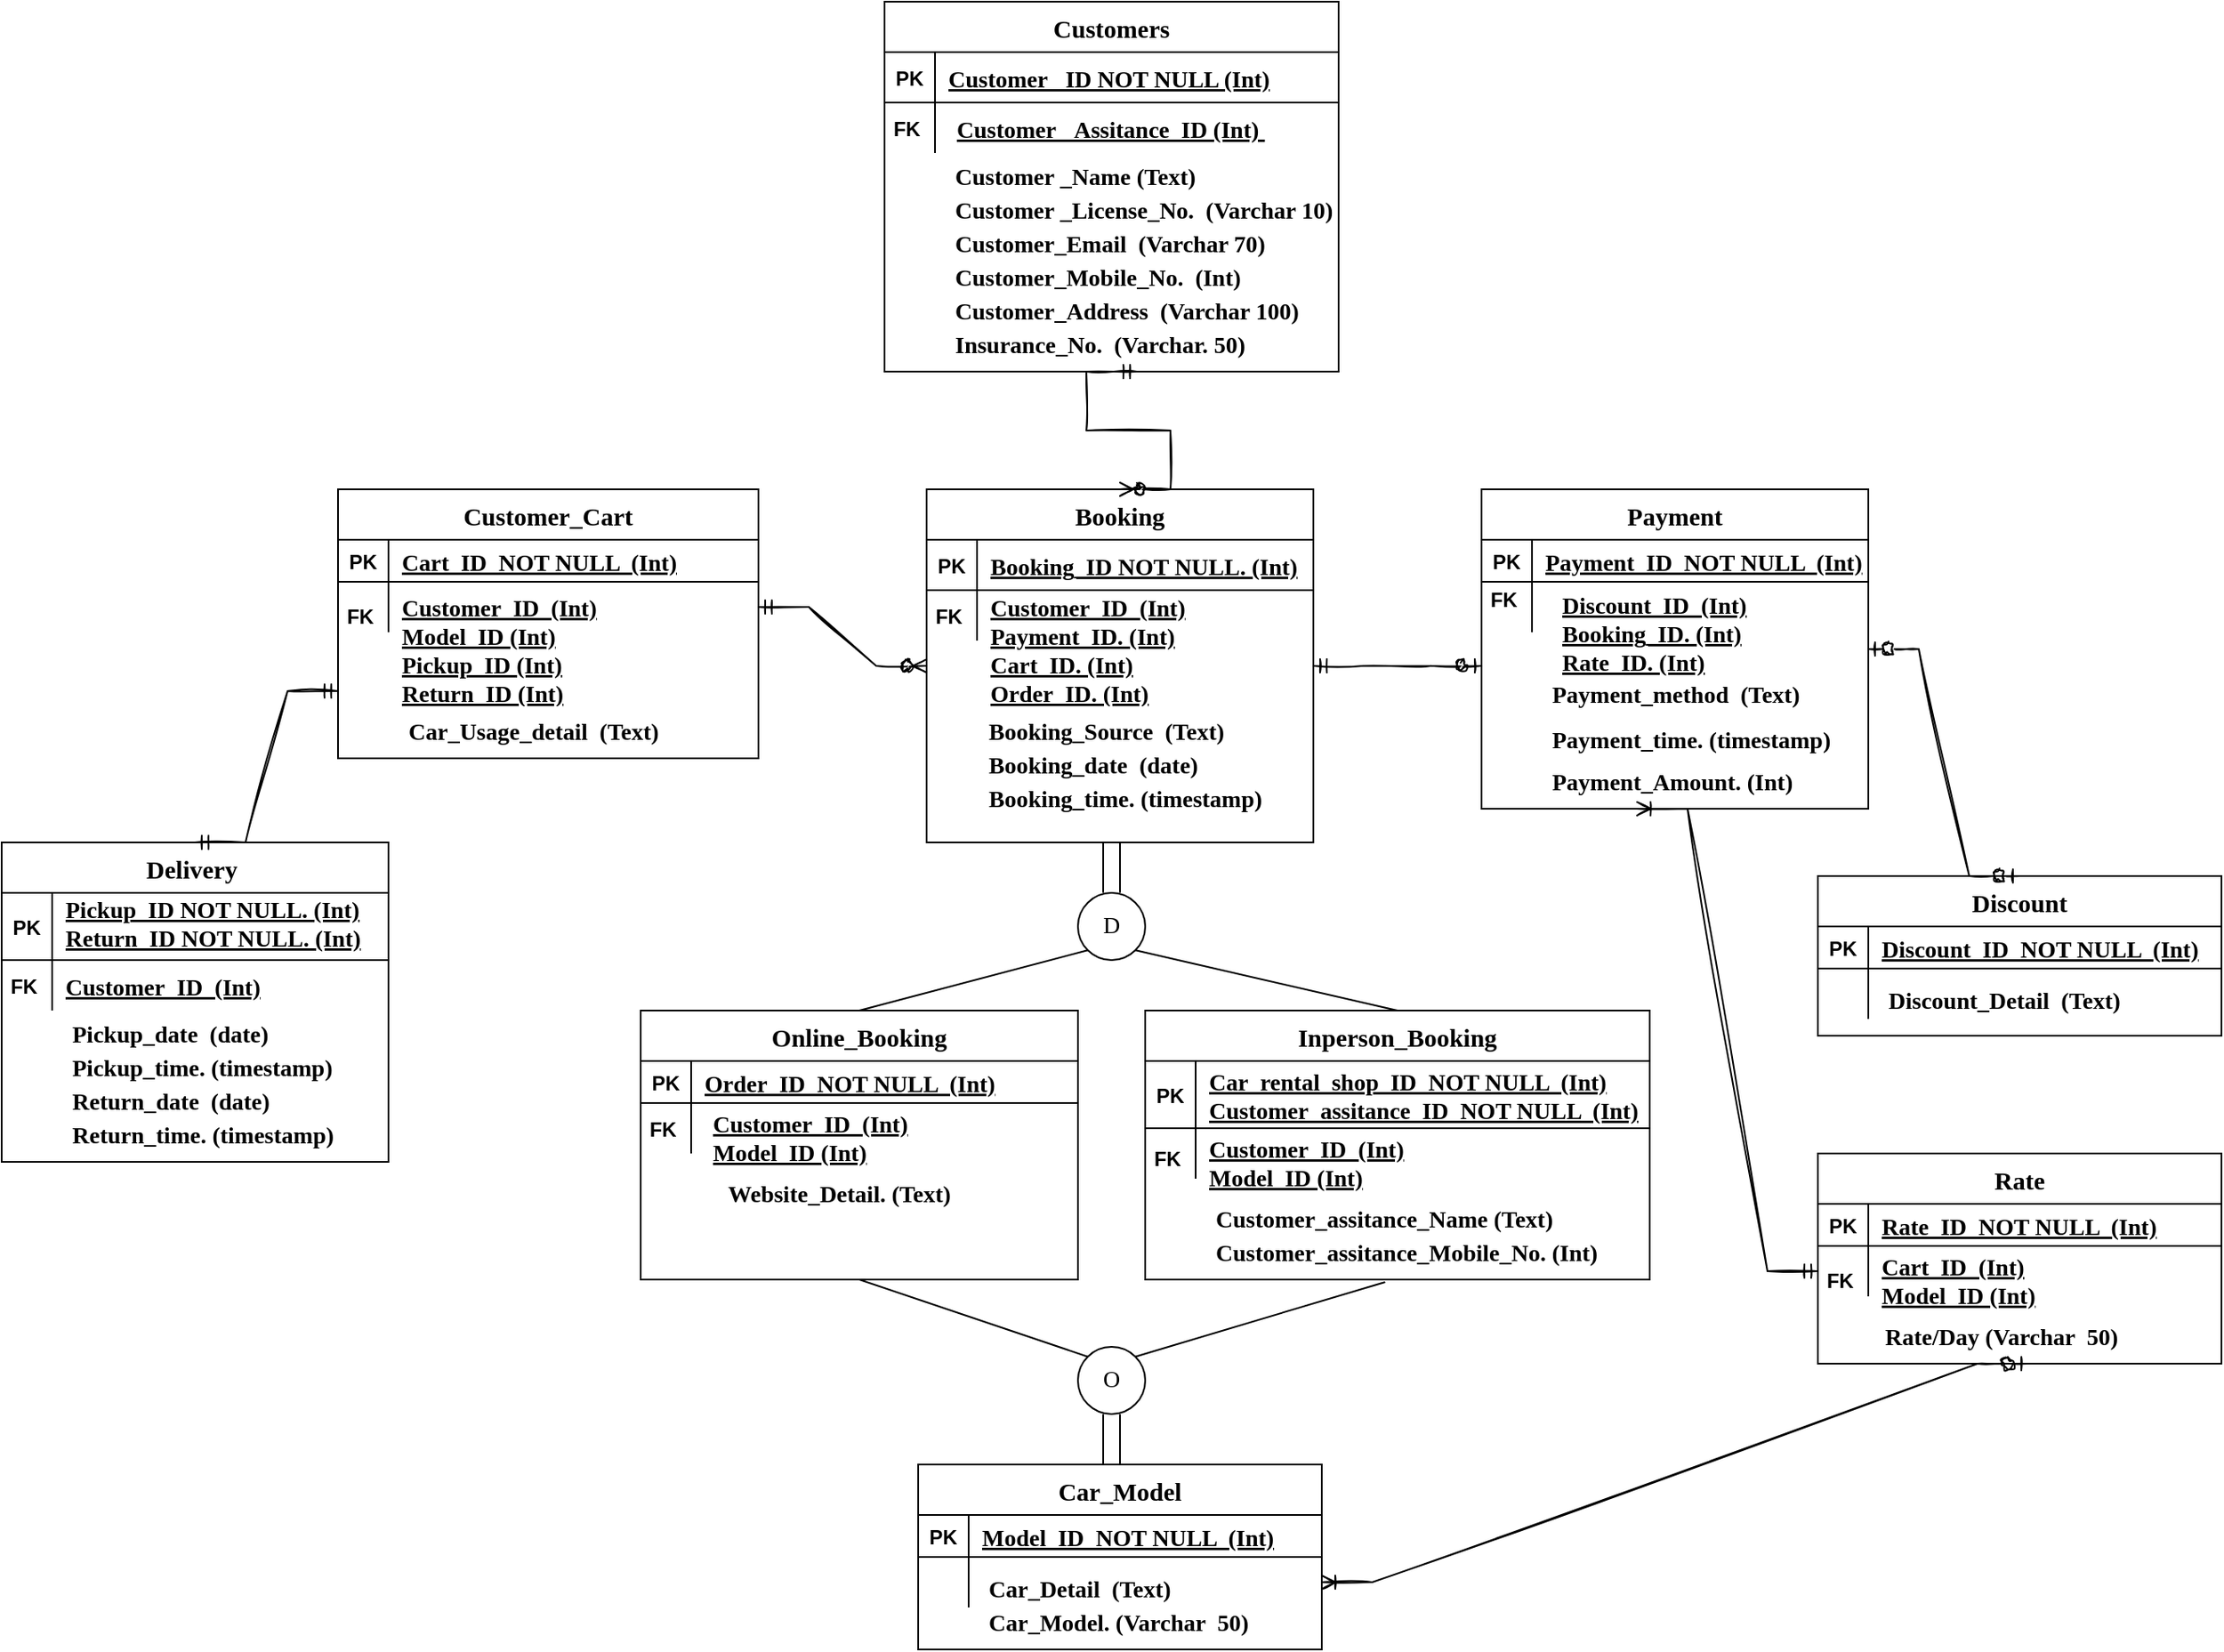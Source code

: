 <mxfile version="20.3.7" type="github">
  <diagram id="R2lEEEUBdFMjLlhIrx00" name="Page-1">
    <mxGraphModel dx="1483" dy="994" grid="1" gridSize="10" guides="1" tooltips="1" connect="1" arrows="1" fold="1" page="1" pageScale="1" pageWidth="1700" pageHeight="1100" math="0" shadow="0" extFonts="Permanent Marker^https://fonts.googleapis.com/css?family=Permanent+Marker">
      <root>
        <mxCell id="0" />
        <mxCell id="1" parent="0" />
        <mxCell id="C-vyLk0tnHw3VtMMgP7b-23" value="Customers" style="shape=table;startSize=30;container=1;collapsible=1;childLayout=tableLayout;fixedRows=1;rowLines=0;fontStyle=1;align=center;resizeLast=1;fontFamily=Times New Roman;fontSize=15;strokeColor=default;swimlaneLine=1;rounded=0;sketch=0;" parent="1" vertex="1">
          <mxGeometry x="565" width="270" height="220" as="geometry" />
        </mxCell>
        <mxCell id="C-vyLk0tnHw3VtMMgP7b-24" value="" style="shape=partialRectangle;collapsible=0;dropTarget=0;pointerEvents=0;fillColor=none;points=[[0,0.5],[1,0.5]];portConstraint=eastwest;top=0;left=0;right=0;bottom=1;" parent="C-vyLk0tnHw3VtMMgP7b-23" vertex="1">
          <mxGeometry y="30" width="270" height="30" as="geometry" />
        </mxCell>
        <mxCell id="C-vyLk0tnHw3VtMMgP7b-25" value="PK" style="shape=partialRectangle;overflow=hidden;connectable=0;fillColor=none;top=0;left=0;bottom=0;right=0;fontStyle=1;" parent="C-vyLk0tnHw3VtMMgP7b-24" vertex="1">
          <mxGeometry width="30" height="30" as="geometry">
            <mxRectangle width="30" height="30" as="alternateBounds" />
          </mxGeometry>
        </mxCell>
        <mxCell id="C-vyLk0tnHw3VtMMgP7b-26" value="Customer _ID NOT NULL (Int)" style="shape=partialRectangle;overflow=hidden;connectable=0;fillColor=none;top=0;left=0;bottom=0;right=0;align=left;spacingLeft=6;fontStyle=5;fontFamily=Times New Roman;fontSize=14;" parent="C-vyLk0tnHw3VtMMgP7b-24" vertex="1">
          <mxGeometry x="30" width="240" height="30" as="geometry">
            <mxRectangle width="240" height="30" as="alternateBounds" />
          </mxGeometry>
        </mxCell>
        <mxCell id="C-vyLk0tnHw3VtMMgP7b-27" value="" style="shape=partialRectangle;collapsible=0;dropTarget=0;pointerEvents=0;fillColor=none;points=[[0,0.5],[1,0.5]];portConstraint=eastwest;top=0;left=0;right=0;bottom=0;" parent="C-vyLk0tnHw3VtMMgP7b-23" vertex="1">
          <mxGeometry y="60" width="270" height="30" as="geometry" />
        </mxCell>
        <mxCell id="C-vyLk0tnHw3VtMMgP7b-28" value="" style="shape=partialRectangle;overflow=hidden;connectable=0;fillColor=none;top=0;left=0;bottom=0;right=0;" parent="C-vyLk0tnHw3VtMMgP7b-27" vertex="1">
          <mxGeometry width="30" height="30" as="geometry">
            <mxRectangle width="30" height="30" as="alternateBounds" />
          </mxGeometry>
        </mxCell>
        <mxCell id="C-vyLk0tnHw3VtMMgP7b-29" value="" style="shape=partialRectangle;overflow=hidden;connectable=0;fillColor=none;top=0;left=0;bottom=0;right=0;align=left;spacingLeft=6;" parent="C-vyLk0tnHw3VtMMgP7b-27" vertex="1">
          <mxGeometry x="30" width="240" height="30" as="geometry">
            <mxRectangle width="240" height="30" as="alternateBounds" />
          </mxGeometry>
        </mxCell>
        <mxCell id="BUFZrPtzkMFwAn0xN74M-5" value="FK " style="shape=partialRectangle;overflow=hidden;connectable=0;fillColor=none;top=0;left=0;bottom=0;right=0;fontStyle=1;" vertex="1" parent="1">
          <mxGeometry x="565" y="60" width="30" height="30" as="geometry">
            <mxRectangle width="30" height="30" as="alternateBounds" />
          </mxGeometry>
        </mxCell>
        <mxCell id="BUFZrPtzkMFwAn0xN74M-6" value="Customer _Assitance_ID (Int) " style="shape=partialRectangle;overflow=hidden;connectable=0;fillColor=none;top=0;left=0;bottom=0;right=0;align=left;spacingLeft=6;fontStyle=5;fontFamily=Times New Roman;fontSize=14;" vertex="1" parent="1">
          <mxGeometry x="600" y="60" width="220" height="30" as="geometry">
            <mxRectangle width="220" height="30" as="alternateBounds" />
          </mxGeometry>
        </mxCell>
        <mxCell id="BUFZrPtzkMFwAn0xN74M-53" value="Customer _Name (Text)" style="text;html=1;strokeColor=none;fillColor=none;align=left;verticalAlign=middle;whiteSpace=wrap;rounded=0;fontFamily=Times New Roman;fontStyle=1;fontSize=14;" vertex="1" parent="1">
          <mxGeometry x="605" y="90" width="220" height="30" as="geometry" />
        </mxCell>
        <mxCell id="BUFZrPtzkMFwAn0xN74M-55" value="Customer _License_No. &amp;nbsp;(Varchar 10)" style="text;html=1;strokeColor=none;fillColor=none;align=left;verticalAlign=middle;whiteSpace=wrap;rounded=0;fontFamily=Times New Roman;fontSize=14;fontStyle=1" vertex="1" parent="1">
          <mxGeometry x="605" y="110" width="235" height="30" as="geometry" />
        </mxCell>
        <mxCell id="BUFZrPtzkMFwAn0xN74M-56" value="Customer_Email &amp;nbsp;(Varchar 70)" style="text;html=1;strokeColor=none;fillColor=none;align=left;verticalAlign=middle;whiteSpace=wrap;rounded=0;fontFamily=Times New Roman;fontStyle=1;fontSize=14;" vertex="1" parent="1">
          <mxGeometry x="605" y="130" width="220" height="30" as="geometry" />
        </mxCell>
        <mxCell id="BUFZrPtzkMFwAn0xN74M-58" value="Customer_Mobile_No. &amp;nbsp;(Int)" style="text;html=1;strokeColor=none;fillColor=none;align=left;verticalAlign=middle;whiteSpace=wrap;rounded=0;fontFamily=Times New Roman;fontSize=14;fontStyle=1" vertex="1" parent="1">
          <mxGeometry x="605" y="150" width="220" height="30" as="geometry" />
        </mxCell>
        <mxCell id="BUFZrPtzkMFwAn0xN74M-59" value="Customer_Address &amp;nbsp;(Varchar 100)" style="text;html=1;strokeColor=none;fillColor=none;align=left;verticalAlign=middle;whiteSpace=wrap;rounded=0;fontFamily=Times New Roman;fontStyle=1;fontSize=14;" vertex="1" parent="1">
          <mxGeometry x="605" y="170" width="220" height="30" as="geometry" />
        </mxCell>
        <mxCell id="BUFZrPtzkMFwAn0xN74M-60" value="Insurance_No. &amp;nbsp;(Varchar. 50)" style="text;html=1;strokeColor=none;fillColor=none;align=left;verticalAlign=middle;whiteSpace=wrap;rounded=0;fontFamily=Times New Roman;fontSize=14;fontStyle=1" vertex="1" parent="1">
          <mxGeometry x="605" y="190" width="220" height="30" as="geometry" />
        </mxCell>
        <mxCell id="BUFZrPtzkMFwAn0xN74M-64" value="Booking" style="shape=table;startSize=30;container=1;collapsible=1;childLayout=tableLayout;fixedRows=1;rowLines=0;fontStyle=1;align=center;resizeLast=1;fontFamily=Times New Roman;fontSize=15;" vertex="1" parent="1">
          <mxGeometry x="590" y="290" width="230" height="210" as="geometry" />
        </mxCell>
        <mxCell id="BUFZrPtzkMFwAn0xN74M-65" value="" style="shape=partialRectangle;collapsible=0;dropTarget=0;pointerEvents=0;fillColor=none;points=[[0,0.5],[1,0.5]];portConstraint=eastwest;top=0;left=0;right=0;bottom=1;" vertex="1" parent="BUFZrPtzkMFwAn0xN74M-64">
          <mxGeometry y="30" width="230" height="30" as="geometry" />
        </mxCell>
        <mxCell id="BUFZrPtzkMFwAn0xN74M-66" value="PK" style="shape=partialRectangle;overflow=hidden;connectable=0;fillColor=none;top=0;left=0;bottom=0;right=0;fontStyle=1;" vertex="1" parent="BUFZrPtzkMFwAn0xN74M-65">
          <mxGeometry width="30" height="30" as="geometry">
            <mxRectangle width="30" height="30" as="alternateBounds" />
          </mxGeometry>
        </mxCell>
        <mxCell id="BUFZrPtzkMFwAn0xN74M-67" value="Booking_ID NOT NULL. (Int)" style="shape=partialRectangle;overflow=hidden;connectable=0;fillColor=none;top=0;left=0;bottom=0;right=0;align=left;spacingLeft=6;fontStyle=5;fontFamily=Times New Roman;fontSize=14;" vertex="1" parent="BUFZrPtzkMFwAn0xN74M-65">
          <mxGeometry x="30" width="200" height="30" as="geometry">
            <mxRectangle width="200" height="30" as="alternateBounds" />
          </mxGeometry>
        </mxCell>
        <mxCell id="BUFZrPtzkMFwAn0xN74M-68" value="" style="shape=partialRectangle;collapsible=0;dropTarget=0;pointerEvents=0;fillColor=none;points=[[0,0.5],[1,0.5]];portConstraint=eastwest;top=0;left=0;right=0;bottom=0;" vertex="1" parent="BUFZrPtzkMFwAn0xN74M-64">
          <mxGeometry y="60" width="230" height="30" as="geometry" />
        </mxCell>
        <mxCell id="BUFZrPtzkMFwAn0xN74M-69" value="" style="shape=partialRectangle;overflow=hidden;connectable=0;fillColor=none;top=0;left=0;bottom=0;right=0;" vertex="1" parent="BUFZrPtzkMFwAn0xN74M-68">
          <mxGeometry width="30" height="30" as="geometry">
            <mxRectangle width="30" height="30" as="alternateBounds" />
          </mxGeometry>
        </mxCell>
        <mxCell id="BUFZrPtzkMFwAn0xN74M-70" value="" style="shape=partialRectangle;overflow=hidden;connectable=0;fillColor=none;top=0;left=0;bottom=0;right=0;align=left;spacingLeft=6;" vertex="1" parent="BUFZrPtzkMFwAn0xN74M-68">
          <mxGeometry x="30" width="200" height="30" as="geometry">
            <mxRectangle width="200" height="30" as="alternateBounds" />
          </mxGeometry>
        </mxCell>
        <mxCell id="BUFZrPtzkMFwAn0xN74M-71" value="FK " style="shape=partialRectangle;overflow=hidden;connectable=0;fillColor=none;top=0;left=0;bottom=0;right=0;fontStyle=1;" vertex="1" parent="1">
          <mxGeometry x="590" y="350" width="30" height="30" as="geometry">
            <mxRectangle width="30" height="30" as="alternateBounds" />
          </mxGeometry>
        </mxCell>
        <mxCell id="BUFZrPtzkMFwAn0xN74M-72" value="Customer_ID  (Int)&#xa;Payment_ID. (Int)&#xa;Cart_ID. (Int)&#xa;Order_ID. (Int)" style="shape=partialRectangle;overflow=hidden;connectable=0;fillColor=none;top=0;left=0;bottom=0;right=0;align=left;spacingLeft=6;fontStyle=5;fontFamily=Times New Roman;fontSize=14;" vertex="1" parent="1">
          <mxGeometry x="620" y="350" width="190" height="70" as="geometry">
            <mxRectangle width="220" height="30" as="alternateBounds" />
          </mxGeometry>
        </mxCell>
        <mxCell id="BUFZrPtzkMFwAn0xN74M-111" value="Booking_Source &amp;nbsp;(Text)" style="text;html=1;strokeColor=none;fillColor=none;align=left;verticalAlign=middle;whiteSpace=wrap;rounded=0;fontFamily=Times New Roman;fontStyle=1;fontSize=14;" vertex="1" parent="1">
          <mxGeometry x="625" y="420" width="210" height="30" as="geometry" />
        </mxCell>
        <mxCell id="BUFZrPtzkMFwAn0xN74M-112" value="Booking_date &amp;nbsp;(date)" style="text;html=1;strokeColor=none;fillColor=none;align=left;verticalAlign=middle;whiteSpace=wrap;rounded=0;fontFamily=Times New Roman;fontStyle=1;fontSize=14;" vertex="1" parent="1">
          <mxGeometry x="625" y="440" width="220" height="30" as="geometry" />
        </mxCell>
        <mxCell id="BUFZrPtzkMFwAn0xN74M-113" value="Booking_time. (timestamp)" style="text;html=1;strokeColor=none;fillColor=none;align=left;verticalAlign=middle;whiteSpace=wrap;rounded=0;fontFamily=Times New Roman;fontStyle=1;fontSize=14;" vertex="1" parent="1">
          <mxGeometry x="625" y="460" width="220" height="30" as="geometry" />
        </mxCell>
        <mxCell id="BUFZrPtzkMFwAn0xN74M-145" value="Payment" style="shape=table;startSize=30;container=1;collapsible=1;childLayout=tableLayout;fixedRows=1;rowLines=0;fontStyle=1;align=center;resizeLast=1;fontFamily=Times New Roman;fontSize=15;" vertex="1" parent="1">
          <mxGeometry x="920" y="290" width="230" height="190" as="geometry" />
        </mxCell>
        <mxCell id="BUFZrPtzkMFwAn0xN74M-146" value="" style="shape=partialRectangle;collapsible=0;dropTarget=0;pointerEvents=0;fillColor=none;points=[[0,0.5],[1,0.5]];portConstraint=eastwest;top=0;left=0;right=0;bottom=1;" vertex="1" parent="BUFZrPtzkMFwAn0xN74M-145">
          <mxGeometry y="30" width="230" height="25" as="geometry" />
        </mxCell>
        <mxCell id="BUFZrPtzkMFwAn0xN74M-147" value="PK" style="shape=partialRectangle;overflow=hidden;connectable=0;fillColor=none;top=0;left=0;bottom=0;right=0;fontStyle=1;" vertex="1" parent="BUFZrPtzkMFwAn0xN74M-146">
          <mxGeometry width="30" height="25" as="geometry">
            <mxRectangle width="30" height="25" as="alternateBounds" />
          </mxGeometry>
        </mxCell>
        <mxCell id="BUFZrPtzkMFwAn0xN74M-148" value="Payment_ID  NOT NULL  (Int)" style="shape=partialRectangle;overflow=hidden;connectable=0;fillColor=none;top=0;left=0;bottom=0;right=0;align=left;spacingLeft=6;fontStyle=5;fontFamily=Times New Roman;fontSize=14;" vertex="1" parent="BUFZrPtzkMFwAn0xN74M-146">
          <mxGeometry x="30" width="200" height="25" as="geometry">
            <mxRectangle width="200" height="25" as="alternateBounds" />
          </mxGeometry>
        </mxCell>
        <mxCell id="BUFZrPtzkMFwAn0xN74M-149" value="" style="shape=partialRectangle;collapsible=0;dropTarget=0;pointerEvents=0;fillColor=none;points=[[0,0.5],[1,0.5]];portConstraint=eastwest;top=0;left=0;right=0;bottom=0;" vertex="1" parent="BUFZrPtzkMFwAn0xN74M-145">
          <mxGeometry y="55" width="230" height="30" as="geometry" />
        </mxCell>
        <mxCell id="BUFZrPtzkMFwAn0xN74M-150" value="" style="shape=partialRectangle;overflow=hidden;connectable=0;fillColor=none;top=0;left=0;bottom=0;right=0;" vertex="1" parent="BUFZrPtzkMFwAn0xN74M-149">
          <mxGeometry width="30" height="30" as="geometry">
            <mxRectangle width="30" height="30" as="alternateBounds" />
          </mxGeometry>
        </mxCell>
        <mxCell id="BUFZrPtzkMFwAn0xN74M-151" value="" style="shape=partialRectangle;overflow=hidden;connectable=0;fillColor=none;top=0;left=0;bottom=0;right=0;align=left;spacingLeft=6;" vertex="1" parent="BUFZrPtzkMFwAn0xN74M-149">
          <mxGeometry x="30" width="200" height="30" as="geometry">
            <mxRectangle width="200" height="30" as="alternateBounds" />
          </mxGeometry>
        </mxCell>
        <mxCell id="BUFZrPtzkMFwAn0xN74M-160" value="FK " style="shape=partialRectangle;overflow=hidden;connectable=0;fillColor=none;top=0;left=0;bottom=0;right=0;fontStyle=1;" vertex="1" parent="1">
          <mxGeometry x="920" y="340" width="30" height="30" as="geometry">
            <mxRectangle width="30" height="30" as="alternateBounds" />
          </mxGeometry>
        </mxCell>
        <mxCell id="BUFZrPtzkMFwAn0xN74M-161" value="Discount_ID  (Int)&#xa;Booking_ID. (Int)&#xa;Rate_ID. (Int)" style="shape=partialRectangle;overflow=hidden;connectable=0;fillColor=none;top=0;left=0;bottom=0;right=0;align=left;spacingLeft=6;fontStyle=5;fontFamily=Times New Roman;fontSize=14;" vertex="1" parent="1">
          <mxGeometry x="960" y="340" width="180" height="70" as="geometry">
            <mxRectangle width="220" height="30" as="alternateBounds" />
          </mxGeometry>
        </mxCell>
        <mxCell id="BUFZrPtzkMFwAn0xN74M-162" value="Payment_method &amp;nbsp;(Text)" style="text;html=1;strokeColor=none;fillColor=none;align=left;verticalAlign=middle;whiteSpace=wrap;rounded=0;fontFamily=Times New Roman;fontStyle=1;fontSize=14;" vertex="1" parent="1">
          <mxGeometry x="960" y="400" width="210" height="25" as="geometry" />
        </mxCell>
        <mxCell id="BUFZrPtzkMFwAn0xN74M-163" value="Payment_time. (timestamp)" style="text;html=1;strokeColor=none;fillColor=none;align=left;verticalAlign=middle;whiteSpace=wrap;rounded=0;fontFamily=Times New Roman;fontStyle=1;fontSize=14;" vertex="1" parent="1">
          <mxGeometry x="960" y="425" width="220" height="30" as="geometry" />
        </mxCell>
        <mxCell id="BUFZrPtzkMFwAn0xN74M-164" value="Payment_Amount. (Int)" style="text;html=1;strokeColor=none;fillColor=none;align=left;verticalAlign=middle;whiteSpace=wrap;rounded=0;fontFamily=Times New Roman;fontStyle=1;fontSize=14;" vertex="1" parent="1">
          <mxGeometry x="960" y="450" width="210" height="30" as="geometry" />
        </mxCell>
        <mxCell id="BUFZrPtzkMFwAn0xN74M-165" value="Discount" style="shape=table;startSize=30;container=1;collapsible=1;childLayout=tableLayout;fixedRows=1;rowLines=0;fontStyle=1;align=center;resizeLast=1;fontFamily=Times New Roman;fontSize=15;" vertex="1" parent="1">
          <mxGeometry x="1120" y="520" width="240" height="95" as="geometry" />
        </mxCell>
        <mxCell id="BUFZrPtzkMFwAn0xN74M-166" value="" style="shape=partialRectangle;collapsible=0;dropTarget=0;pointerEvents=0;fillColor=none;points=[[0,0.5],[1,0.5]];portConstraint=eastwest;top=0;left=0;right=0;bottom=1;" vertex="1" parent="BUFZrPtzkMFwAn0xN74M-165">
          <mxGeometry y="30" width="240" height="25" as="geometry" />
        </mxCell>
        <mxCell id="BUFZrPtzkMFwAn0xN74M-167" value="PK" style="shape=partialRectangle;overflow=hidden;connectable=0;fillColor=none;top=0;left=0;bottom=0;right=0;fontStyle=1;" vertex="1" parent="BUFZrPtzkMFwAn0xN74M-166">
          <mxGeometry width="30" height="25" as="geometry">
            <mxRectangle width="30" height="25" as="alternateBounds" />
          </mxGeometry>
        </mxCell>
        <mxCell id="BUFZrPtzkMFwAn0xN74M-168" value="Discount_ID  NOT NULL  (Int)" style="shape=partialRectangle;overflow=hidden;connectable=0;fillColor=none;top=0;left=0;bottom=0;right=0;align=left;spacingLeft=6;fontStyle=5;fontFamily=Times New Roman;fontSize=14;" vertex="1" parent="BUFZrPtzkMFwAn0xN74M-166">
          <mxGeometry x="30" width="210" height="25" as="geometry">
            <mxRectangle width="210" height="25" as="alternateBounds" />
          </mxGeometry>
        </mxCell>
        <mxCell id="BUFZrPtzkMFwAn0xN74M-169" value="" style="shape=partialRectangle;collapsible=0;dropTarget=0;pointerEvents=0;fillColor=none;points=[[0,0.5],[1,0.5]];portConstraint=eastwest;top=0;left=0;right=0;bottom=0;" vertex="1" parent="BUFZrPtzkMFwAn0xN74M-165">
          <mxGeometry y="55" width="240" height="30" as="geometry" />
        </mxCell>
        <mxCell id="BUFZrPtzkMFwAn0xN74M-170" value="" style="shape=partialRectangle;overflow=hidden;connectable=0;fillColor=none;top=0;left=0;bottom=0;right=0;" vertex="1" parent="BUFZrPtzkMFwAn0xN74M-169">
          <mxGeometry width="30" height="30" as="geometry">
            <mxRectangle width="30" height="30" as="alternateBounds" />
          </mxGeometry>
        </mxCell>
        <mxCell id="BUFZrPtzkMFwAn0xN74M-171" value="" style="shape=partialRectangle;overflow=hidden;connectable=0;fillColor=none;top=0;left=0;bottom=0;right=0;align=left;spacingLeft=6;" vertex="1" parent="BUFZrPtzkMFwAn0xN74M-169">
          <mxGeometry x="30" width="210" height="30" as="geometry">
            <mxRectangle width="210" height="30" as="alternateBounds" />
          </mxGeometry>
        </mxCell>
        <mxCell id="BUFZrPtzkMFwAn0xN74M-172" value="Discount_Detail &amp;nbsp;(Text)" style="text;html=1;strokeColor=none;fillColor=none;align=left;verticalAlign=middle;whiteSpace=wrap;rounded=0;fontFamily=Times New Roman;fontStyle=1;fontSize=14;" vertex="1" parent="1">
          <mxGeometry x="1160" y="580" width="150" height="30" as="geometry" />
        </mxCell>
        <mxCell id="BUFZrPtzkMFwAn0xN74M-173" value="Customer_Cart" style="shape=table;startSize=30;container=1;collapsible=1;childLayout=tableLayout;fixedRows=1;rowLines=0;fontStyle=1;align=center;resizeLast=1;fontFamily=Times New Roman;fontSize=15;" vertex="1" parent="1">
          <mxGeometry x="240" y="290" width="250" height="160" as="geometry" />
        </mxCell>
        <mxCell id="BUFZrPtzkMFwAn0xN74M-174" value="" style="shape=partialRectangle;collapsible=0;dropTarget=0;pointerEvents=0;fillColor=none;points=[[0,0.5],[1,0.5]];portConstraint=eastwest;top=0;left=0;right=0;bottom=1;" vertex="1" parent="BUFZrPtzkMFwAn0xN74M-173">
          <mxGeometry y="30" width="250" height="25" as="geometry" />
        </mxCell>
        <mxCell id="BUFZrPtzkMFwAn0xN74M-175" value="PK" style="shape=partialRectangle;overflow=hidden;connectable=0;fillColor=none;top=0;left=0;bottom=0;right=0;fontStyle=1;" vertex="1" parent="BUFZrPtzkMFwAn0xN74M-174">
          <mxGeometry width="30" height="25" as="geometry">
            <mxRectangle width="30" height="25" as="alternateBounds" />
          </mxGeometry>
        </mxCell>
        <mxCell id="BUFZrPtzkMFwAn0xN74M-176" value="Cart_ID  NOT NULL  (Int)" style="shape=partialRectangle;overflow=hidden;connectable=0;fillColor=none;top=0;left=0;bottom=0;right=0;align=left;spacingLeft=6;fontStyle=5;fontFamily=Times New Roman;fontSize=14;" vertex="1" parent="BUFZrPtzkMFwAn0xN74M-174">
          <mxGeometry x="30" width="220" height="25" as="geometry">
            <mxRectangle width="220" height="25" as="alternateBounds" />
          </mxGeometry>
        </mxCell>
        <mxCell id="BUFZrPtzkMFwAn0xN74M-177" value="" style="shape=partialRectangle;collapsible=0;dropTarget=0;pointerEvents=0;fillColor=none;points=[[0,0.5],[1,0.5]];portConstraint=eastwest;top=0;left=0;right=0;bottom=0;" vertex="1" parent="BUFZrPtzkMFwAn0xN74M-173">
          <mxGeometry y="55" width="250" height="30" as="geometry" />
        </mxCell>
        <mxCell id="BUFZrPtzkMFwAn0xN74M-178" value="" style="shape=partialRectangle;overflow=hidden;connectable=0;fillColor=none;top=0;left=0;bottom=0;right=0;" vertex="1" parent="BUFZrPtzkMFwAn0xN74M-177">
          <mxGeometry width="30" height="30" as="geometry">
            <mxRectangle width="30" height="30" as="alternateBounds" />
          </mxGeometry>
        </mxCell>
        <mxCell id="BUFZrPtzkMFwAn0xN74M-179" value="" style="shape=partialRectangle;overflow=hidden;connectable=0;fillColor=none;top=0;left=0;bottom=0;right=0;align=left;spacingLeft=6;" vertex="1" parent="BUFZrPtzkMFwAn0xN74M-177">
          <mxGeometry x="30" width="220" height="30" as="geometry">
            <mxRectangle width="220" height="30" as="alternateBounds" />
          </mxGeometry>
        </mxCell>
        <mxCell id="BUFZrPtzkMFwAn0xN74M-180" value="FK " style="shape=partialRectangle;overflow=hidden;connectable=0;fillColor=none;top=0;left=0;bottom=0;right=0;fontStyle=1;" vertex="1" parent="1">
          <mxGeometry x="240" y="350" width="30" height="30" as="geometry">
            <mxRectangle width="30" height="30" as="alternateBounds" />
          </mxGeometry>
        </mxCell>
        <mxCell id="BUFZrPtzkMFwAn0xN74M-181" value="Customer_ID  (Int)&#xa;Model_ID (Int)&#xa;Pickup_ID (Int)&#xa;Return_ID (Int)" style="shape=partialRectangle;overflow=hidden;connectable=0;fillColor=none;top=0;left=0;bottom=0;right=0;align=left;spacingLeft=6;fontStyle=5;fontFamily=Times New Roman;fontSize=14;" vertex="1" parent="1">
          <mxGeometry x="270" y="350" width="190" height="70" as="geometry">
            <mxRectangle width="220" height="30" as="alternateBounds" />
          </mxGeometry>
        </mxCell>
        <mxCell id="BUFZrPtzkMFwAn0xN74M-182" value="Car_Usage_detail &amp;nbsp;(Text)" style="text;html=1;strokeColor=none;fillColor=none;align=left;verticalAlign=middle;whiteSpace=wrap;rounded=0;fontFamily=Times New Roman;fontStyle=1;fontSize=14;" vertex="1" parent="1">
          <mxGeometry x="280" y="420" width="210" height="30" as="geometry" />
        </mxCell>
        <mxCell id="BUFZrPtzkMFwAn0xN74M-183" value="Delivery " style="shape=table;startSize=30;container=1;collapsible=1;childLayout=tableLayout;fixedRows=1;rowLines=0;fontStyle=1;align=center;resizeLast=1;fontFamily=Times New Roman;fontSize=15;" vertex="1" parent="1">
          <mxGeometry x="40" y="500" width="230" height="190" as="geometry" />
        </mxCell>
        <mxCell id="BUFZrPtzkMFwAn0xN74M-184" value="" style="shape=partialRectangle;collapsible=0;dropTarget=0;pointerEvents=0;fillColor=none;points=[[0,0.5],[1,0.5]];portConstraint=eastwest;top=0;left=0;right=0;bottom=1;verticalAlign=middle;" vertex="1" parent="BUFZrPtzkMFwAn0xN74M-183">
          <mxGeometry y="30" width="230" height="40" as="geometry" />
        </mxCell>
        <mxCell id="BUFZrPtzkMFwAn0xN74M-185" value="PK" style="shape=partialRectangle;overflow=hidden;connectable=0;fillColor=none;top=0;left=0;bottom=0;right=0;fontStyle=1;" vertex="1" parent="BUFZrPtzkMFwAn0xN74M-184">
          <mxGeometry width="30" height="40" as="geometry">
            <mxRectangle width="30" height="40" as="alternateBounds" />
          </mxGeometry>
        </mxCell>
        <mxCell id="BUFZrPtzkMFwAn0xN74M-186" value="Pickup_ID NOT NULL. (Int)&#xa;Return_ID NOT NULL. (Int)&#xa;&#xa;" style="shape=partialRectangle;overflow=hidden;connectable=0;fillColor=none;top=0;left=0;bottom=0;right=0;align=left;spacingLeft=6;fontStyle=5;fontFamily=Times New Roman;fontSize=14;" vertex="1" parent="BUFZrPtzkMFwAn0xN74M-184">
          <mxGeometry x="30" width="200" height="40" as="geometry">
            <mxRectangle width="200" height="40" as="alternateBounds" />
          </mxGeometry>
        </mxCell>
        <mxCell id="BUFZrPtzkMFwAn0xN74M-187" value="" style="shape=partialRectangle;collapsible=0;dropTarget=0;pointerEvents=0;fillColor=none;points=[[0,0.5],[1,0.5]];portConstraint=eastwest;top=0;left=0;right=0;bottom=0;" vertex="1" parent="BUFZrPtzkMFwAn0xN74M-183">
          <mxGeometry y="70" width="230" height="30" as="geometry" />
        </mxCell>
        <mxCell id="BUFZrPtzkMFwAn0xN74M-188" value="" style="shape=partialRectangle;overflow=hidden;connectable=0;fillColor=none;top=0;left=0;bottom=0;right=0;" vertex="1" parent="BUFZrPtzkMFwAn0xN74M-187">
          <mxGeometry width="30" height="30" as="geometry">
            <mxRectangle width="30" height="30" as="alternateBounds" />
          </mxGeometry>
        </mxCell>
        <mxCell id="BUFZrPtzkMFwAn0xN74M-189" value="" style="shape=partialRectangle;overflow=hidden;connectable=0;fillColor=none;top=0;left=0;bottom=0;right=0;align=left;spacingLeft=6;" vertex="1" parent="BUFZrPtzkMFwAn0xN74M-187">
          <mxGeometry x="30" width="200" height="30" as="geometry">
            <mxRectangle width="200" height="30" as="alternateBounds" />
          </mxGeometry>
        </mxCell>
        <mxCell id="BUFZrPtzkMFwAn0xN74M-190" value="FK " style="shape=partialRectangle;overflow=hidden;connectable=0;fillColor=none;top=0;left=0;bottom=0;right=0;fontStyle=1;" vertex="1" parent="1">
          <mxGeometry x="40" y="570" width="30" height="30" as="geometry">
            <mxRectangle width="30" height="30" as="alternateBounds" />
          </mxGeometry>
        </mxCell>
        <mxCell id="BUFZrPtzkMFwAn0xN74M-191" value="Customer_ID  (Int)" style="shape=partialRectangle;overflow=hidden;connectable=0;fillColor=none;top=0;left=0;bottom=0;right=0;align=left;spacingLeft=6;fontStyle=5;fontFamily=Times New Roman;fontSize=14;" vertex="1" parent="1">
          <mxGeometry x="70" y="575" width="190" height="20" as="geometry">
            <mxRectangle width="220" height="30" as="alternateBounds" />
          </mxGeometry>
        </mxCell>
        <mxCell id="BUFZrPtzkMFwAn0xN74M-192" value="Pickup_date &amp;nbsp;(date)" style="text;html=1;strokeColor=none;fillColor=none;align=left;verticalAlign=middle;whiteSpace=wrap;rounded=0;fontFamily=Times New Roman;fontStyle=1;fontSize=14;" vertex="1" parent="1">
          <mxGeometry x="80" y="600" width="180" height="30" as="geometry" />
        </mxCell>
        <mxCell id="BUFZrPtzkMFwAn0xN74M-193" value="Pickup_time. (timestamp)" style="text;html=1;strokeColor=none;fillColor=none;align=left;verticalAlign=middle;whiteSpace=wrap;rounded=0;fontFamily=Times New Roman;fontStyle=1;fontSize=14;" vertex="1" parent="1">
          <mxGeometry x="80" y="620" width="180" height="30" as="geometry" />
        </mxCell>
        <mxCell id="BUFZrPtzkMFwAn0xN74M-194" value="Return_date &amp;nbsp;(date)" style="text;html=1;strokeColor=none;fillColor=none;align=left;verticalAlign=middle;whiteSpace=wrap;rounded=0;fontFamily=Times New Roman;fontStyle=1;fontSize=14;" vertex="1" parent="1">
          <mxGeometry x="80" y="640" width="220" height="30" as="geometry" />
        </mxCell>
        <mxCell id="BUFZrPtzkMFwAn0xN74M-195" value="Return_time. (timestamp)" style="text;html=1;strokeColor=none;fillColor=none;align=left;verticalAlign=middle;whiteSpace=wrap;rounded=0;fontFamily=Times New Roman;fontStyle=1;fontSize=14;" vertex="1" parent="1">
          <mxGeometry x="80" y="660" width="220" height="30" as="geometry" />
        </mxCell>
        <mxCell id="BUFZrPtzkMFwAn0xN74M-196" value="Online_Booking" style="shape=table;startSize=30;container=1;collapsible=1;childLayout=tableLayout;fixedRows=1;rowLines=0;fontStyle=1;align=center;resizeLast=1;fontFamily=Times New Roman;fontSize=15;" vertex="1" parent="1">
          <mxGeometry x="420" y="600" width="260" height="160" as="geometry" />
        </mxCell>
        <mxCell id="BUFZrPtzkMFwAn0xN74M-197" value="" style="shape=partialRectangle;collapsible=0;dropTarget=0;pointerEvents=0;fillColor=none;points=[[0,0.5],[1,0.5]];portConstraint=eastwest;top=0;left=0;right=0;bottom=1;" vertex="1" parent="BUFZrPtzkMFwAn0xN74M-196">
          <mxGeometry y="30" width="260" height="25" as="geometry" />
        </mxCell>
        <mxCell id="BUFZrPtzkMFwAn0xN74M-198" value="PK" style="shape=partialRectangle;overflow=hidden;connectable=0;fillColor=none;top=0;left=0;bottom=0;right=0;fontStyle=1;" vertex="1" parent="BUFZrPtzkMFwAn0xN74M-197">
          <mxGeometry width="30" height="25" as="geometry">
            <mxRectangle width="30" height="25" as="alternateBounds" />
          </mxGeometry>
        </mxCell>
        <mxCell id="BUFZrPtzkMFwAn0xN74M-199" value="Order_ID  NOT NULL  (Int)" style="shape=partialRectangle;overflow=hidden;connectable=0;fillColor=none;top=0;left=0;bottom=0;right=0;align=left;spacingLeft=6;fontStyle=5;fontFamily=Times New Roman;fontSize=14;" vertex="1" parent="BUFZrPtzkMFwAn0xN74M-197">
          <mxGeometry x="30" width="230" height="25" as="geometry">
            <mxRectangle width="230" height="25" as="alternateBounds" />
          </mxGeometry>
        </mxCell>
        <mxCell id="BUFZrPtzkMFwAn0xN74M-200" value="" style="shape=partialRectangle;collapsible=0;dropTarget=0;pointerEvents=0;fillColor=none;points=[[0,0.5],[1,0.5]];portConstraint=eastwest;top=0;left=0;right=0;bottom=0;" vertex="1" parent="BUFZrPtzkMFwAn0xN74M-196">
          <mxGeometry y="55" width="260" height="30" as="geometry" />
        </mxCell>
        <mxCell id="BUFZrPtzkMFwAn0xN74M-201" value="" style="shape=partialRectangle;overflow=hidden;connectable=0;fillColor=none;top=0;left=0;bottom=0;right=0;" vertex="1" parent="BUFZrPtzkMFwAn0xN74M-200">
          <mxGeometry width="30" height="30" as="geometry">
            <mxRectangle width="30" height="30" as="alternateBounds" />
          </mxGeometry>
        </mxCell>
        <mxCell id="BUFZrPtzkMFwAn0xN74M-202" value="" style="shape=partialRectangle;overflow=hidden;connectable=0;fillColor=none;top=0;left=0;bottom=0;right=0;align=left;spacingLeft=6;" vertex="1" parent="BUFZrPtzkMFwAn0xN74M-200">
          <mxGeometry x="30" width="230" height="30" as="geometry">
            <mxRectangle width="230" height="30" as="alternateBounds" />
          </mxGeometry>
        </mxCell>
        <mxCell id="BUFZrPtzkMFwAn0xN74M-203" value="D" style="ellipse;whiteSpace=wrap;html=1;aspect=fixed;rounded=0;sketch=0;strokeColor=default;fontFamily=Times New Roman;fontSize=14;fillColor=default;" vertex="1" parent="1">
          <mxGeometry x="680" y="530" width="40" height="40" as="geometry" />
        </mxCell>
        <mxCell id="BUFZrPtzkMFwAn0xN74M-204" value="Inperson_Booking" style="shape=table;startSize=30;container=1;collapsible=1;childLayout=tableLayout;fixedRows=1;rowLines=0;fontStyle=1;align=center;resizeLast=1;fontFamily=Times New Roman;fontSize=15;" vertex="1" parent="1">
          <mxGeometry x="720" y="600" width="300" height="160" as="geometry" />
        </mxCell>
        <mxCell id="BUFZrPtzkMFwAn0xN74M-205" value="" style="shape=partialRectangle;collapsible=0;dropTarget=0;pointerEvents=0;fillColor=none;points=[[0,0.5],[1,0.5]];portConstraint=eastwest;top=0;left=0;right=0;bottom=1;" vertex="1" parent="BUFZrPtzkMFwAn0xN74M-204">
          <mxGeometry y="30" width="300" height="40" as="geometry" />
        </mxCell>
        <mxCell id="BUFZrPtzkMFwAn0xN74M-206" value="PK" style="shape=partialRectangle;overflow=hidden;connectable=0;fillColor=none;top=0;left=0;bottom=0;right=0;fontStyle=1;" vertex="1" parent="BUFZrPtzkMFwAn0xN74M-205">
          <mxGeometry width="30" height="40" as="geometry">
            <mxRectangle width="30" height="40" as="alternateBounds" />
          </mxGeometry>
        </mxCell>
        <mxCell id="BUFZrPtzkMFwAn0xN74M-207" value="Car_rental_shop_ID  NOT NULL  (Int)&#xa;Customer_assitance_ID  NOT NULL  (Int)" style="shape=partialRectangle;overflow=hidden;connectable=0;fillColor=none;top=0;left=0;bottom=0;right=0;align=left;spacingLeft=6;fontStyle=5;fontFamily=Times New Roman;fontSize=14;" vertex="1" parent="BUFZrPtzkMFwAn0xN74M-205">
          <mxGeometry x="30" width="270" height="40" as="geometry">
            <mxRectangle width="270" height="40" as="alternateBounds" />
          </mxGeometry>
        </mxCell>
        <mxCell id="BUFZrPtzkMFwAn0xN74M-208" value="" style="shape=partialRectangle;collapsible=0;dropTarget=0;pointerEvents=0;fillColor=none;points=[[0,0.5],[1,0.5]];portConstraint=eastwest;top=0;left=0;right=0;bottom=0;" vertex="1" parent="BUFZrPtzkMFwAn0xN74M-204">
          <mxGeometry y="70" width="300" height="30" as="geometry" />
        </mxCell>
        <mxCell id="BUFZrPtzkMFwAn0xN74M-209" value="" style="shape=partialRectangle;overflow=hidden;connectable=0;fillColor=none;top=0;left=0;bottom=0;right=0;" vertex="1" parent="BUFZrPtzkMFwAn0xN74M-208">
          <mxGeometry width="30" height="30" as="geometry">
            <mxRectangle width="30" height="30" as="alternateBounds" />
          </mxGeometry>
        </mxCell>
        <mxCell id="BUFZrPtzkMFwAn0xN74M-210" value="" style="shape=partialRectangle;overflow=hidden;connectable=0;fillColor=none;top=0;left=0;bottom=0;right=0;align=left;spacingLeft=6;" vertex="1" parent="BUFZrPtzkMFwAn0xN74M-208">
          <mxGeometry x="30" width="270" height="30" as="geometry">
            <mxRectangle width="270" height="30" as="alternateBounds" />
          </mxGeometry>
        </mxCell>
        <mxCell id="BUFZrPtzkMFwAn0xN74M-211" value="" style="endArrow=none;html=1;rounded=0;fontFamily=Times New Roman;fontSize=14;exitX=0.5;exitY=0;exitDx=0;exitDy=0;entryX=0;entryY=1;entryDx=0;entryDy=0;" edge="1" parent="1" source="BUFZrPtzkMFwAn0xN74M-196" target="BUFZrPtzkMFwAn0xN74M-203">
          <mxGeometry width="50" height="50" relative="1" as="geometry">
            <mxPoint x="650" y="500" as="sourcePoint" />
            <mxPoint x="700" y="450" as="targetPoint" />
            <Array as="points" />
          </mxGeometry>
        </mxCell>
        <mxCell id="BUFZrPtzkMFwAn0xN74M-212" value="" style="endArrow=none;html=1;rounded=0;fontFamily=Times New Roman;fontSize=14;entryX=1;entryY=1;entryDx=0;entryDy=0;exitX=0.5;exitY=0;exitDx=0;exitDy=0;" edge="1" parent="1" source="BUFZrPtzkMFwAn0xN74M-204" target="BUFZrPtzkMFwAn0xN74M-203">
          <mxGeometry width="50" height="50" relative="1" as="geometry">
            <mxPoint x="860" y="610" as="sourcePoint" />
            <mxPoint x="690" y="560" as="targetPoint" />
            <Array as="points" />
          </mxGeometry>
        </mxCell>
        <mxCell id="BUFZrPtzkMFwAn0xN74M-215" value="Customer_ID  (Int)&#xa;Model_ID (Int)" style="shape=partialRectangle;overflow=hidden;connectable=0;fillColor=none;top=0;left=0;bottom=0;right=0;align=left;spacingLeft=6;fontStyle=5;fontFamily=Times New Roman;fontSize=14;" vertex="1" parent="1">
          <mxGeometry x="455" y="655" width="190" height="40" as="geometry">
            <mxRectangle width="220" height="30" as="alternateBounds" />
          </mxGeometry>
        </mxCell>
        <mxCell id="BUFZrPtzkMFwAn0xN74M-216" value="FK " style="shape=partialRectangle;overflow=hidden;connectable=0;fillColor=none;top=0;left=0;bottom=0;right=0;fontStyle=1;" vertex="1" parent="1">
          <mxGeometry x="420" y="655" width="30" height="30" as="geometry">
            <mxRectangle width="30" height="30" as="alternateBounds" />
          </mxGeometry>
        </mxCell>
        <mxCell id="BUFZrPtzkMFwAn0xN74M-217" value="Website_Detail. (Text)" style="text;html=1;strokeColor=none;fillColor=none;align=left;verticalAlign=middle;whiteSpace=wrap;rounded=0;fontFamily=Times New Roman;fontStyle=1;fontSize=14;" vertex="1" parent="1">
          <mxGeometry x="470" y="695" width="210" height="30" as="geometry" />
        </mxCell>
        <mxCell id="BUFZrPtzkMFwAn0xN74M-218" value="FK " style="shape=partialRectangle;overflow=hidden;connectable=0;fillColor=none;top=0;left=0;bottom=0;right=0;fontStyle=1;" vertex="1" parent="1">
          <mxGeometry x="720" y="672.5" width="30" height="30" as="geometry">
            <mxRectangle width="30" height="30" as="alternateBounds" />
          </mxGeometry>
        </mxCell>
        <mxCell id="BUFZrPtzkMFwAn0xN74M-219" value="Customer_ID  (Int)&#xa;Model_ID (Int)" style="shape=partialRectangle;overflow=hidden;connectable=0;fillColor=none;top=0;left=0;bottom=0;right=0;align=left;spacingLeft=6;fontStyle=5;fontFamily=Times New Roman;fontSize=14;" vertex="1" parent="1">
          <mxGeometry x="750" y="670" width="190" height="40" as="geometry">
            <mxRectangle width="220" height="30" as="alternateBounds" />
          </mxGeometry>
        </mxCell>
        <mxCell id="BUFZrPtzkMFwAn0xN74M-220" value="Customer_assitance_Name (Text)" style="text;html=1;strokeColor=none;fillColor=none;align=left;verticalAlign=middle;whiteSpace=wrap;rounded=0;fontFamily=Times New Roman;fontStyle=1;fontSize=14;" vertex="1" parent="1">
          <mxGeometry x="760" y="710" width="210" height="30" as="geometry" />
        </mxCell>
        <mxCell id="BUFZrPtzkMFwAn0xN74M-221" value="Customer_assitance_Mobile_No. (Int)" style="text;html=1;strokeColor=none;fillColor=none;align=left;verticalAlign=middle;whiteSpace=wrap;rounded=0;fontFamily=Times New Roman;fontStyle=1;fontSize=14;" vertex="1" parent="1">
          <mxGeometry x="760" y="730" width="260" height="30" as="geometry" />
        </mxCell>
        <mxCell id="BUFZrPtzkMFwAn0xN74M-222" value="Car_Model" style="shape=table;startSize=30;container=1;collapsible=1;childLayout=tableLayout;fixedRows=1;rowLines=0;fontStyle=1;align=center;resizeLast=1;fontFamily=Times New Roman;fontSize=15;" vertex="1" parent="1">
          <mxGeometry x="585" y="870" width="240" height="110" as="geometry" />
        </mxCell>
        <mxCell id="BUFZrPtzkMFwAn0xN74M-223" value="" style="shape=partialRectangle;collapsible=0;dropTarget=0;pointerEvents=0;fillColor=none;points=[[0,0.5],[1,0.5]];portConstraint=eastwest;top=0;left=0;right=0;bottom=1;" vertex="1" parent="BUFZrPtzkMFwAn0xN74M-222">
          <mxGeometry y="30" width="240" height="25" as="geometry" />
        </mxCell>
        <mxCell id="BUFZrPtzkMFwAn0xN74M-224" value="PK" style="shape=partialRectangle;overflow=hidden;connectable=0;fillColor=none;top=0;left=0;bottom=0;right=0;fontStyle=1;" vertex="1" parent="BUFZrPtzkMFwAn0xN74M-223">
          <mxGeometry width="30" height="25" as="geometry">
            <mxRectangle width="30" height="25" as="alternateBounds" />
          </mxGeometry>
        </mxCell>
        <mxCell id="BUFZrPtzkMFwAn0xN74M-225" value="Model_ID  NOT NULL  (Int)" style="shape=partialRectangle;overflow=hidden;connectable=0;fillColor=none;top=0;left=0;bottom=0;right=0;align=left;spacingLeft=6;fontStyle=5;fontFamily=Times New Roman;fontSize=14;" vertex="1" parent="BUFZrPtzkMFwAn0xN74M-223">
          <mxGeometry x="30" width="210" height="25" as="geometry">
            <mxRectangle width="210" height="25" as="alternateBounds" />
          </mxGeometry>
        </mxCell>
        <mxCell id="BUFZrPtzkMFwAn0xN74M-226" value="" style="shape=partialRectangle;collapsible=0;dropTarget=0;pointerEvents=0;fillColor=none;points=[[0,0.5],[1,0.5]];portConstraint=eastwest;top=0;left=0;right=0;bottom=0;" vertex="1" parent="BUFZrPtzkMFwAn0xN74M-222">
          <mxGeometry y="55" width="240" height="30" as="geometry" />
        </mxCell>
        <mxCell id="BUFZrPtzkMFwAn0xN74M-227" value="" style="shape=partialRectangle;overflow=hidden;connectable=0;fillColor=none;top=0;left=0;bottom=0;right=0;" vertex="1" parent="BUFZrPtzkMFwAn0xN74M-226">
          <mxGeometry width="30" height="30" as="geometry">
            <mxRectangle width="30" height="30" as="alternateBounds" />
          </mxGeometry>
        </mxCell>
        <mxCell id="BUFZrPtzkMFwAn0xN74M-228" value="" style="shape=partialRectangle;overflow=hidden;connectable=0;fillColor=none;top=0;left=0;bottom=0;right=0;align=left;spacingLeft=6;" vertex="1" parent="BUFZrPtzkMFwAn0xN74M-226">
          <mxGeometry x="30" width="210" height="30" as="geometry">
            <mxRectangle width="210" height="30" as="alternateBounds" />
          </mxGeometry>
        </mxCell>
        <mxCell id="BUFZrPtzkMFwAn0xN74M-229" value="O" style="ellipse;whiteSpace=wrap;html=1;aspect=fixed;rounded=0;sketch=0;strokeColor=default;fontFamily=Times New Roman;fontSize=14;fillColor=default;" vertex="1" parent="1">
          <mxGeometry x="680" y="800" width="40" height="40" as="geometry" />
        </mxCell>
        <mxCell id="BUFZrPtzkMFwAn0xN74M-230" value="" style="endArrow=none;html=1;rounded=0;fontFamily=Times New Roman;fontSize=14;entryX=0;entryY=0;entryDx=0;entryDy=0;exitX=0.5;exitY=1;exitDx=0;exitDy=0;" edge="1" parent="1" source="BUFZrPtzkMFwAn0xN74M-196" target="BUFZrPtzkMFwAn0xN74M-229">
          <mxGeometry width="50" height="50" relative="1" as="geometry">
            <mxPoint x="650" y="560" as="sourcePoint" />
            <mxPoint x="700" y="510" as="targetPoint" />
            <Array as="points" />
          </mxGeometry>
        </mxCell>
        <mxCell id="BUFZrPtzkMFwAn0xN74M-232" value="" style="shape=partialRectangle;whiteSpace=wrap;html=1;left=0;right=0;fillColor=none;rounded=0;sketch=0;strokeColor=default;fontFamily=Times New Roman;fontSize=14;rotation=90;" vertex="1" parent="1">
          <mxGeometry x="685.63" y="510" width="28.75" height="10" as="geometry" />
        </mxCell>
        <mxCell id="BUFZrPtzkMFwAn0xN74M-239" value="" style="shape=partialRectangle;whiteSpace=wrap;html=1;left=0;right=0;fillColor=none;rounded=0;sketch=0;strokeColor=default;fontFamily=Times New Roman;fontSize=14;rotation=90;" vertex="1" parent="1">
          <mxGeometry x="685.63" y="850" width="28.75" height="10" as="geometry" />
        </mxCell>
        <mxCell id="BUFZrPtzkMFwAn0xN74M-240" value="" style="endArrow=none;html=1;rounded=0;fontFamily=Times New Roman;fontSize=14;entryX=1;entryY=0;entryDx=0;entryDy=0;exitX=0.395;exitY=1.049;exitDx=0;exitDy=0;exitPerimeter=0;" edge="1" parent="1" source="BUFZrPtzkMFwAn0xN74M-221" target="BUFZrPtzkMFwAn0xN74M-229">
          <mxGeometry width="50" height="50" relative="1" as="geometry">
            <mxPoint x="560" y="770" as="sourcePoint" />
            <mxPoint x="695.858" y="815.858" as="targetPoint" />
            <Array as="points" />
          </mxGeometry>
        </mxCell>
        <mxCell id="BUFZrPtzkMFwAn0xN74M-241" value="Car_Detail &amp;nbsp;(Text)" style="text;html=1;strokeColor=none;fillColor=none;align=left;verticalAlign=middle;whiteSpace=wrap;rounded=0;fontFamily=Times New Roman;fontStyle=1;fontSize=14;" vertex="1" parent="1">
          <mxGeometry x="625" y="930" width="150" height="30" as="geometry" />
        </mxCell>
        <mxCell id="BUFZrPtzkMFwAn0xN74M-242" value="Car_Model. (Varchar &amp;nbsp;50)" style="text;html=1;strokeColor=none;fillColor=none;align=left;verticalAlign=middle;whiteSpace=wrap;rounded=0;fontFamily=Times New Roman;fontStyle=1;fontSize=14;" vertex="1" parent="1">
          <mxGeometry x="625" y="950" width="175" height="30" as="geometry" />
        </mxCell>
        <mxCell id="BUFZrPtzkMFwAn0xN74M-252" value="" style="edgeStyle=entityRelationEdgeStyle;fontSize=12;html=1;endArrow=ERzeroToMany;startArrow=ERmandOne;rounded=0;sketch=1;fontFamily=Times New Roman;exitX=0.5;exitY=1;exitDx=0;exitDy=0;entryX=0.5;entryY=0;entryDx=0;entryDy=0;" edge="1" parent="1" source="BUFZrPtzkMFwAn0xN74M-60" target="BUFZrPtzkMFwAn0xN74M-64">
          <mxGeometry width="100" height="100" relative="1" as="geometry">
            <mxPoint x="890" y="120" as="sourcePoint" />
            <mxPoint x="1010" y="95" as="targetPoint" />
          </mxGeometry>
        </mxCell>
        <mxCell id="BUFZrPtzkMFwAn0xN74M-253" value="" style="edgeStyle=entityRelationEdgeStyle;fontSize=12;html=1;endArrow=ERzeroToOne;startArrow=ERmandOne;rounded=0;sketch=1;fontFamily=Times New Roman;exitX=1;exitY=0.5;exitDx=0;exitDy=0;" edge="1" parent="1" source="BUFZrPtzkMFwAn0xN74M-64">
          <mxGeometry width="100" height="100" relative="1" as="geometry">
            <mxPoint x="825" y="460" as="sourcePoint" />
            <mxPoint x="920" y="395" as="targetPoint" />
          </mxGeometry>
        </mxCell>
        <mxCell id="BUFZrPtzkMFwAn0xN74M-254" value="" style="edgeStyle=entityRelationEdgeStyle;fontSize=12;html=1;endArrow=ERzeroToMany;startArrow=ERmandOne;rounded=0;sketch=1;fontFamily=Times New Roman;exitX=1;exitY=0.5;exitDx=0;exitDy=0;entryX=0;entryY=0.5;entryDx=0;entryDy=0;" edge="1" parent="1" source="BUFZrPtzkMFwAn0xN74M-177" target="BUFZrPtzkMFwAn0xN74M-64">
          <mxGeometry width="100" height="100" relative="1" as="geometry">
            <mxPoint x="495" y="445" as="sourcePoint" />
            <mxPoint x="595" y="345" as="targetPoint" />
          </mxGeometry>
        </mxCell>
        <mxCell id="BUFZrPtzkMFwAn0xN74M-255" value="" style="edgeStyle=entityRelationEdgeStyle;fontSize=12;html=1;endArrow=ERmandOne;startArrow=ERmandOne;rounded=0;sketch=1;fontFamily=Times New Roman;endFill=0;exitX=0.5;exitY=0;exitDx=0;exitDy=0;entryX=0;entryY=0.75;entryDx=0;entryDy=0;" edge="1" parent="1" source="BUFZrPtzkMFwAn0xN74M-183" target="BUFZrPtzkMFwAn0xN74M-173">
          <mxGeometry width="100" height="100" relative="1" as="geometry">
            <mxPoint x="115" y="480" as="sourcePoint" />
            <mxPoint x="240" y="380" as="targetPoint" />
          </mxGeometry>
        </mxCell>
        <mxCell id="BUFZrPtzkMFwAn0xN74M-256" value="" style="edgeStyle=entityRelationEdgeStyle;fontSize=12;html=1;endArrow=ERzeroToOne;startArrow=ERzeroToOne;rounded=0;sketch=1;fontFamily=Times New Roman;endFill=0;exitX=1;exitY=0.5;exitDx=0;exitDy=0;entryX=0.5;entryY=0;entryDx=0;entryDy=0;startFill=0;" edge="1" parent="1" source="BUFZrPtzkMFwAn0xN74M-145" target="BUFZrPtzkMFwAn0xN74M-165">
          <mxGeometry width="100" height="100" relative="1" as="geometry">
            <mxPoint x="1197.5" y="400" as="sourcePoint" />
            <mxPoint x="1282.5" y="310" as="targetPoint" />
          </mxGeometry>
        </mxCell>
        <mxCell id="BUFZrPtzkMFwAn0xN74M-257" value="Rate" style="shape=table;startSize=30;container=1;collapsible=1;childLayout=tableLayout;fixedRows=1;rowLines=0;fontStyle=1;align=center;resizeLast=1;fontFamily=Times New Roman;fontSize=15;" vertex="1" parent="1">
          <mxGeometry x="1120" y="685" width="240" height="125" as="geometry" />
        </mxCell>
        <mxCell id="BUFZrPtzkMFwAn0xN74M-258" value="" style="shape=partialRectangle;collapsible=0;dropTarget=0;pointerEvents=0;fillColor=none;points=[[0,0.5],[1,0.5]];portConstraint=eastwest;top=0;left=0;right=0;bottom=1;" vertex="1" parent="BUFZrPtzkMFwAn0xN74M-257">
          <mxGeometry y="30" width="240" height="25" as="geometry" />
        </mxCell>
        <mxCell id="BUFZrPtzkMFwAn0xN74M-259" value="PK" style="shape=partialRectangle;overflow=hidden;connectable=0;fillColor=none;top=0;left=0;bottom=0;right=0;fontStyle=1;" vertex="1" parent="BUFZrPtzkMFwAn0xN74M-258">
          <mxGeometry width="30" height="25" as="geometry">
            <mxRectangle width="30" height="25" as="alternateBounds" />
          </mxGeometry>
        </mxCell>
        <mxCell id="BUFZrPtzkMFwAn0xN74M-260" value="Rate_ID  NOT NULL  (Int)" style="shape=partialRectangle;overflow=hidden;connectable=0;fillColor=none;top=0;left=0;bottom=0;right=0;align=left;spacingLeft=6;fontStyle=5;fontFamily=Times New Roman;fontSize=14;" vertex="1" parent="BUFZrPtzkMFwAn0xN74M-258">
          <mxGeometry x="30" width="210" height="25" as="geometry">
            <mxRectangle width="210" height="25" as="alternateBounds" />
          </mxGeometry>
        </mxCell>
        <mxCell id="BUFZrPtzkMFwAn0xN74M-261" value="" style="shape=partialRectangle;collapsible=0;dropTarget=0;pointerEvents=0;fillColor=none;points=[[0,0.5],[1,0.5]];portConstraint=eastwest;top=0;left=0;right=0;bottom=0;" vertex="1" parent="BUFZrPtzkMFwAn0xN74M-257">
          <mxGeometry y="55" width="240" height="30" as="geometry" />
        </mxCell>
        <mxCell id="BUFZrPtzkMFwAn0xN74M-262" value="" style="shape=partialRectangle;overflow=hidden;connectable=0;fillColor=none;top=0;left=0;bottom=0;right=0;" vertex="1" parent="BUFZrPtzkMFwAn0xN74M-261">
          <mxGeometry width="30" height="30" as="geometry">
            <mxRectangle width="30" height="30" as="alternateBounds" />
          </mxGeometry>
        </mxCell>
        <mxCell id="BUFZrPtzkMFwAn0xN74M-263" value="" style="shape=partialRectangle;overflow=hidden;connectable=0;fillColor=none;top=0;left=0;bottom=0;right=0;align=left;spacingLeft=6;" vertex="1" parent="BUFZrPtzkMFwAn0xN74M-261">
          <mxGeometry x="30" width="210" height="30" as="geometry">
            <mxRectangle width="210" height="30" as="alternateBounds" />
          </mxGeometry>
        </mxCell>
        <mxCell id="BUFZrPtzkMFwAn0xN74M-264" value="Cart_ID  (Int)&#xa;Model_ID (Int)" style="shape=partialRectangle;overflow=hidden;connectable=0;fillColor=none;top=0;left=0;bottom=0;right=0;align=left;spacingLeft=6;fontStyle=5;fontFamily=Times New Roman;fontSize=14;" vertex="1" parent="1">
          <mxGeometry x="1150" y="740" width="190" height="40" as="geometry">
            <mxRectangle width="220" height="30" as="alternateBounds" />
          </mxGeometry>
        </mxCell>
        <mxCell id="BUFZrPtzkMFwAn0xN74M-265" value="FK " style="shape=partialRectangle;overflow=hidden;connectable=0;fillColor=none;top=0;left=0;bottom=0;right=0;fontStyle=1;" vertex="1" parent="1">
          <mxGeometry x="1120" y="745" width="30" height="30" as="geometry">
            <mxRectangle width="30" height="30" as="alternateBounds" />
          </mxGeometry>
        </mxCell>
        <mxCell id="BUFZrPtzkMFwAn0xN74M-266" value="Rate/Day (Varchar &amp;nbsp;50)" style="text;html=1;strokeColor=none;fillColor=none;align=left;verticalAlign=middle;whiteSpace=wrap;rounded=0;fontFamily=Times New Roman;fontStyle=1;fontSize=14;" vertex="1" parent="1">
          <mxGeometry x="1157.5" y="780" width="175" height="30" as="geometry" />
        </mxCell>
        <mxCell id="BUFZrPtzkMFwAn0xN74M-267" value="" style="edgeStyle=entityRelationEdgeStyle;fontSize=12;html=1;endArrow=ERmandOne;startArrow=ERoneToMany;rounded=0;sketch=1;fontFamily=Times New Roman;endFill=0;exitX=0.25;exitY=1;exitDx=0;exitDy=0;entryX=0;entryY=0.5;entryDx=0;entryDy=0;startFill=0;" edge="1" parent="1" source="BUFZrPtzkMFwAn0xN74M-164" target="BUFZrPtzkMFwAn0xN74M-261">
          <mxGeometry width="100" height="100" relative="1" as="geometry">
            <mxPoint x="1030" y="515" as="sourcePoint" />
            <mxPoint x="1120" y="650" as="targetPoint" />
          </mxGeometry>
        </mxCell>
        <mxCell id="BUFZrPtzkMFwAn0xN74M-268" value="" style="edgeStyle=entityRelationEdgeStyle;fontSize=12;html=1;endArrow=ERzeroToOne;startArrow=ERoneToMany;rounded=0;sketch=1;fontFamily=Times New Roman;endFill=0;exitX=1;exitY=0.5;exitDx=0;exitDy=0;entryX=0.5;entryY=1;entryDx=0;entryDy=0;startFill=0;" edge="1" parent="1" source="BUFZrPtzkMFwAn0xN74M-226" target="BUFZrPtzkMFwAn0xN74M-266">
          <mxGeometry width="100" height="100" relative="1" as="geometry">
            <mxPoint x="1011.25" y="810" as="sourcePoint" />
            <mxPoint x="1118.75" y="1085" as="targetPoint" />
          </mxGeometry>
        </mxCell>
      </root>
    </mxGraphModel>
  </diagram>
</mxfile>
